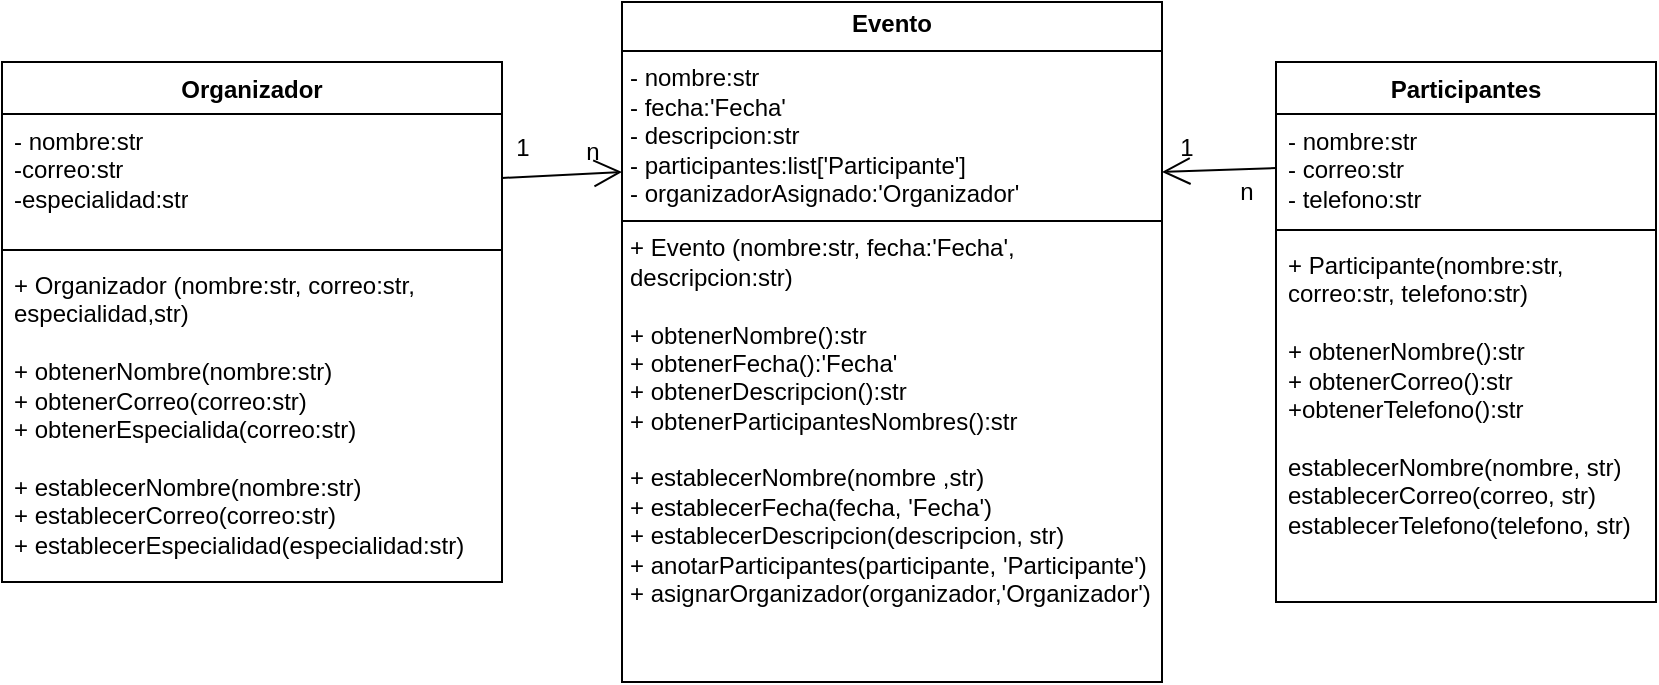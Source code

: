 <mxfile version="24.7.17">
  <diagram name="Página-1" id="ySr9I-10_5zfq8E8K8op">
    <mxGraphModel dx="1515" dy="880" grid="1" gridSize="10" guides="1" tooltips="1" connect="1" arrows="1" fold="1" page="1" pageScale="1" pageWidth="827" pageHeight="1169" math="0" shadow="0">
      <root>
        <mxCell id="0" />
        <mxCell id="1" parent="0" />
        <mxCell id="kdKTRyPzzCHBXx3eJ9Ro-1" value="Organizador" style="swimlane;fontStyle=1;align=center;verticalAlign=top;childLayout=stackLayout;horizontal=1;startSize=26;horizontalStack=0;resizeParent=1;resizeParentMax=0;resizeLast=0;collapsible=1;marginBottom=0;whiteSpace=wrap;html=1;" vertex="1" parent="1">
          <mxGeometry y="70" width="250" height="260" as="geometry" />
        </mxCell>
        <mxCell id="kdKTRyPzzCHBXx3eJ9Ro-2" value="- nombre:str&lt;div&gt;-correo:str&lt;/div&gt;&lt;div&gt;-especialidad:str&lt;/div&gt;" style="text;strokeColor=none;fillColor=none;align=left;verticalAlign=top;spacingLeft=4;spacingRight=4;overflow=hidden;rotatable=0;points=[[0,0.5],[1,0.5]];portConstraint=eastwest;whiteSpace=wrap;html=1;" vertex="1" parent="kdKTRyPzzCHBXx3eJ9Ro-1">
          <mxGeometry y="26" width="250" height="64" as="geometry" />
        </mxCell>
        <mxCell id="kdKTRyPzzCHBXx3eJ9Ro-3" value="" style="line;strokeWidth=1;fillColor=none;align=left;verticalAlign=middle;spacingTop=-1;spacingLeft=3;spacingRight=3;rotatable=0;labelPosition=right;points=[];portConstraint=eastwest;strokeColor=inherit;" vertex="1" parent="kdKTRyPzzCHBXx3eJ9Ro-1">
          <mxGeometry y="90" width="250" height="8" as="geometry" />
        </mxCell>
        <mxCell id="kdKTRyPzzCHBXx3eJ9Ro-4" value="+ Organizador (nombre:str, correo:str, especialidad,str)&lt;div&gt;&lt;br&gt;&lt;/div&gt;&lt;div&gt;+ obtenerNombre(nombre:str)&lt;/div&gt;&lt;div&gt;+ obtenerCorreo(correo:str)&lt;/div&gt;&lt;div&gt;+ obtenerEspecialida(correo:str)&lt;/div&gt;&lt;div&gt;&lt;br&gt;&lt;/div&gt;&lt;div&gt;+ establecerNombre(nombre:str)&lt;/div&gt;&lt;div&gt;+ establecerCorreo(correo:str)&lt;/div&gt;&lt;div&gt;+ establecerEspecialidad(especialidad:str)&lt;/div&gt;" style="text;strokeColor=none;fillColor=none;align=left;verticalAlign=top;spacingLeft=4;spacingRight=4;overflow=hidden;rotatable=0;points=[[0,0.5],[1,0.5]];portConstraint=eastwest;whiteSpace=wrap;html=1;" vertex="1" parent="kdKTRyPzzCHBXx3eJ9Ro-1">
          <mxGeometry y="98" width="250" height="162" as="geometry" />
        </mxCell>
        <mxCell id="kdKTRyPzzCHBXx3eJ9Ro-5" value="&lt;p style=&quot;margin: 4px 0px 0px; text-align: center; line-height: 120%;&quot;&gt;&lt;b&gt;Evento&lt;/b&gt;&lt;/p&gt;&lt;hr size=&quot;1&quot; style=&quot;border-style:solid;&quot;&gt;&lt;p style=&quot;margin:0px;margin-left:4px;&quot;&gt;- nombre:str&lt;/p&gt;&lt;p style=&quot;margin:0px;margin-left:4px;&quot;&gt;- fecha:&#39;Fecha&#39;&lt;/p&gt;&lt;p style=&quot;margin:0px;margin-left:4px;&quot;&gt;- descripcion:str&lt;/p&gt;&lt;p style=&quot;margin:0px;margin-left:4px;&quot;&gt;- participantes:list[&#39;Participante&#39;]&lt;/p&gt;&lt;p style=&quot;margin:0px;margin-left:4px;&quot;&gt;- organizadorAsignado:&#39;Organizador&#39;&lt;/p&gt;&lt;hr size=&quot;1&quot; style=&quot;border-style:solid;&quot;&gt;&lt;p style=&quot;margin:0px;margin-left:4px;&quot;&gt;+ Evento (nombre:str, fecha:&#39;Fecha&#39;, descripcion:str)&lt;/p&gt;&lt;p style=&quot;margin:0px;margin-left:4px;&quot;&gt;&lt;br&gt;&lt;/p&gt;&lt;p style=&quot;margin:0px;margin-left:4px;&quot;&gt;+ obtenerNombre():str&lt;/p&gt;&lt;p style=&quot;margin:0px;margin-left:4px;&quot;&gt;+ obtenerFecha():&#39;Fecha&#39;&lt;/p&gt;&lt;p style=&quot;margin:0px;margin-left:4px;&quot;&gt;+ obtenerDescripcion():str&lt;/p&gt;&lt;p style=&quot;margin:0px;margin-left:4px;&quot;&gt;+ obtenerParticipantesNombres():str&lt;/p&gt;&lt;p style=&quot;margin:0px;margin-left:4px;&quot;&gt;&lt;br&gt;&lt;/p&gt;&lt;p style=&quot;margin:0px;margin-left:4px;&quot;&gt;+ establecerNombre(nombre ,str)&lt;/p&gt;&lt;p style=&quot;margin:0px;margin-left:4px;&quot;&gt;+ establecerFecha(fecha,&amp;nbsp;&lt;span style=&quot;background-color: initial;&quot;&gt;&#39;Fecha&#39;&lt;/span&gt;&lt;span style=&quot;background-color: initial;&quot;&gt;)&lt;/span&gt;&lt;/p&gt;&lt;p style=&quot;margin:0px;margin-left:4px;&quot;&gt;+ establecerDescripcion(descripcion, str)&lt;/p&gt;&lt;p style=&quot;margin:0px;margin-left:4px;&quot;&gt;+ anotarParticipantes(participante, &#39;Participante&#39;)&lt;/p&gt;&lt;p style=&quot;margin:0px;margin-left:4px;&quot;&gt;+ asignarOrganizador(organizador,&#39;Organizador&#39;)&lt;/p&gt;&lt;p style=&quot;margin:0px;margin-left:4px;&quot;&gt;&lt;br&gt;&lt;/p&gt;" style="verticalAlign=top;align=left;overflow=fill;html=1;whiteSpace=wrap;" vertex="1" parent="1">
          <mxGeometry x="310" y="40" width="270" height="340" as="geometry" />
        </mxCell>
        <mxCell id="kdKTRyPzzCHBXx3eJ9Ro-6" value="Participantes" style="swimlane;fontStyle=1;align=center;verticalAlign=top;childLayout=stackLayout;horizontal=1;startSize=26;horizontalStack=0;resizeParent=1;resizeParentMax=0;resizeLast=0;collapsible=1;marginBottom=0;whiteSpace=wrap;html=1;" vertex="1" parent="1">
          <mxGeometry x="637" y="70" width="190" height="270" as="geometry" />
        </mxCell>
        <mxCell id="kdKTRyPzzCHBXx3eJ9Ro-7" value="- nombre:str&lt;div&gt;- correo:str&lt;/div&gt;&lt;div&gt;- telefono:str&lt;/div&gt;" style="text;strokeColor=none;fillColor=none;align=left;verticalAlign=top;spacingLeft=4;spacingRight=4;overflow=hidden;rotatable=0;points=[[0,0.5],[1,0.5]];portConstraint=eastwest;whiteSpace=wrap;html=1;" vertex="1" parent="kdKTRyPzzCHBXx3eJ9Ro-6">
          <mxGeometry y="26" width="190" height="54" as="geometry" />
        </mxCell>
        <mxCell id="kdKTRyPzzCHBXx3eJ9Ro-8" value="" style="line;strokeWidth=1;fillColor=none;align=left;verticalAlign=middle;spacingTop=-1;spacingLeft=3;spacingRight=3;rotatable=0;labelPosition=right;points=[];portConstraint=eastwest;strokeColor=inherit;" vertex="1" parent="kdKTRyPzzCHBXx3eJ9Ro-6">
          <mxGeometry y="80" width="190" height="8" as="geometry" />
        </mxCell>
        <mxCell id="kdKTRyPzzCHBXx3eJ9Ro-9" value="+ Participante(nombre:str, correo:str, telefono:str)&lt;div&gt;&lt;br&gt;&lt;/div&gt;&lt;div&gt;+ obtenerNombre():str&lt;/div&gt;&lt;div&gt;+ obtenerCorreo():str&lt;/div&gt;&lt;div&gt;+obtenerTelefono():str&lt;/div&gt;&lt;div&gt;&lt;br&gt;&lt;/div&gt;&lt;div&gt;establecerNombre(nombre, str)&lt;/div&gt;&lt;div&gt;establecerCorreo(correo, str)&lt;/div&gt;&lt;div&gt;establecerTelefono(telefono, str)&lt;/div&gt;&lt;div&gt;&lt;br&gt;&lt;/div&gt;" style="text;strokeColor=none;fillColor=none;align=left;verticalAlign=top;spacingLeft=4;spacingRight=4;overflow=hidden;rotatable=0;points=[[0,0.5],[1,0.5]];portConstraint=eastwest;whiteSpace=wrap;html=1;" vertex="1" parent="kdKTRyPzzCHBXx3eJ9Ro-6">
          <mxGeometry y="88" width="190" height="182" as="geometry" />
        </mxCell>
        <mxCell id="kdKTRyPzzCHBXx3eJ9Ro-10" value="" style="endArrow=open;endFill=1;endSize=12;html=1;rounded=0;entryX=0;entryY=0.25;entryDx=0;entryDy=0;exitX=1;exitY=0.5;exitDx=0;exitDy=0;" edge="1" parent="1" source="kdKTRyPzzCHBXx3eJ9Ro-2" target="kdKTRyPzzCHBXx3eJ9Ro-5">
          <mxGeometry width="160" relative="1" as="geometry">
            <mxPoint x="260" y="100" as="sourcePoint" />
            <mxPoint x="410" y="230" as="targetPoint" />
          </mxGeometry>
        </mxCell>
        <mxCell id="kdKTRyPzzCHBXx3eJ9Ro-11" value="n" style="text;html=1;align=center;verticalAlign=middle;resizable=0;points=[];autosize=1;strokeColor=none;fillColor=none;" vertex="1" parent="1">
          <mxGeometry x="280" y="100" width="30" height="30" as="geometry" />
        </mxCell>
        <mxCell id="kdKTRyPzzCHBXx3eJ9Ro-12" value="1" style="text;html=1;align=center;verticalAlign=middle;resizable=0;points=[];autosize=1;strokeColor=none;fillColor=none;" vertex="1" parent="1">
          <mxGeometry x="245" y="98" width="30" height="30" as="geometry" />
        </mxCell>
        <mxCell id="kdKTRyPzzCHBXx3eJ9Ro-13" value="" style="endArrow=open;endFill=1;endSize=12;html=1;rounded=0;entryX=1;entryY=0.25;entryDx=0;entryDy=0;exitX=0;exitY=0.5;exitDx=0;exitDy=0;" edge="1" parent="1" source="kdKTRyPzzCHBXx3eJ9Ro-7" target="kdKTRyPzzCHBXx3eJ9Ro-5">
          <mxGeometry width="160" relative="1" as="geometry">
            <mxPoint x="610" y="150" as="sourcePoint" />
            <mxPoint x="640" y="98" as="targetPoint" />
          </mxGeometry>
        </mxCell>
        <mxCell id="kdKTRyPzzCHBXx3eJ9Ro-14" value="n" style="text;html=1;align=center;verticalAlign=middle;resizable=0;points=[];autosize=1;strokeColor=none;fillColor=none;" vertex="1" parent="1">
          <mxGeometry x="607" y="120" width="30" height="30" as="geometry" />
        </mxCell>
        <mxCell id="kdKTRyPzzCHBXx3eJ9Ro-15" value="1" style="text;html=1;align=center;verticalAlign=middle;resizable=0;points=[];autosize=1;strokeColor=none;fillColor=none;" vertex="1" parent="1">
          <mxGeometry x="577" y="98" width="30" height="30" as="geometry" />
        </mxCell>
      </root>
    </mxGraphModel>
  </diagram>
</mxfile>
